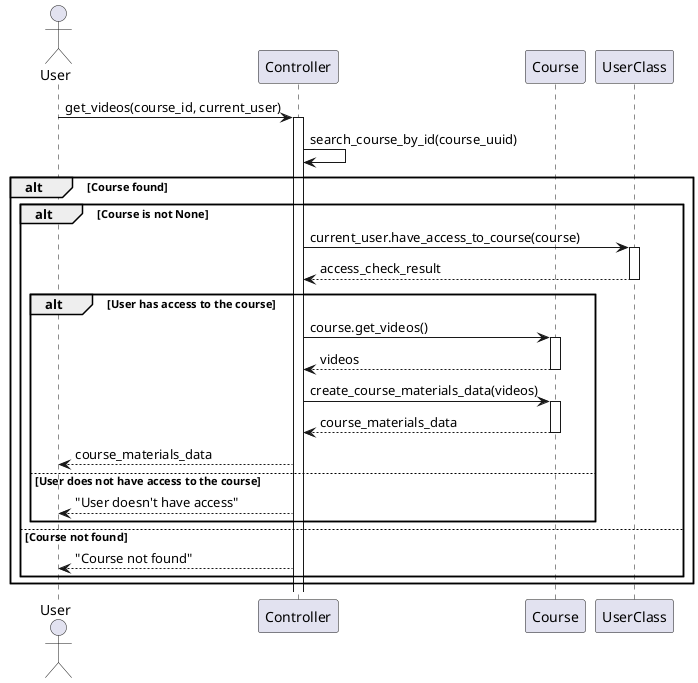 @startuml

actor User
participant Controller
participant Course

User -> Controller: get_videos(course_id, current_user)
activate Controller

Controller -> Controller: search_course_by_id(course_uuid)

alt Course found
    alt Course is not None
        Controller -> UserClass: current_user.have_access_to_course(course)
        activate UserClass
        UserClass --> Controller: access_check_result
        deactivate UserClass

        alt User has access to the course
            Controller -> Course: course.get_videos()
            activate Course
            Course --> Controller: videos
            deactivate Course

            Controller -> Course: create_course_materials_data(videos)
            activate Course
            Course --> Controller: course_materials_data
            deactivate Course

            Controller --> User: course_materials_data
        else User does not have access to the course
            Controller --> User: "User doesn't have access"
        end
    else Course not found
        Controller --> User: "Course not found"
    end
end

@enduml